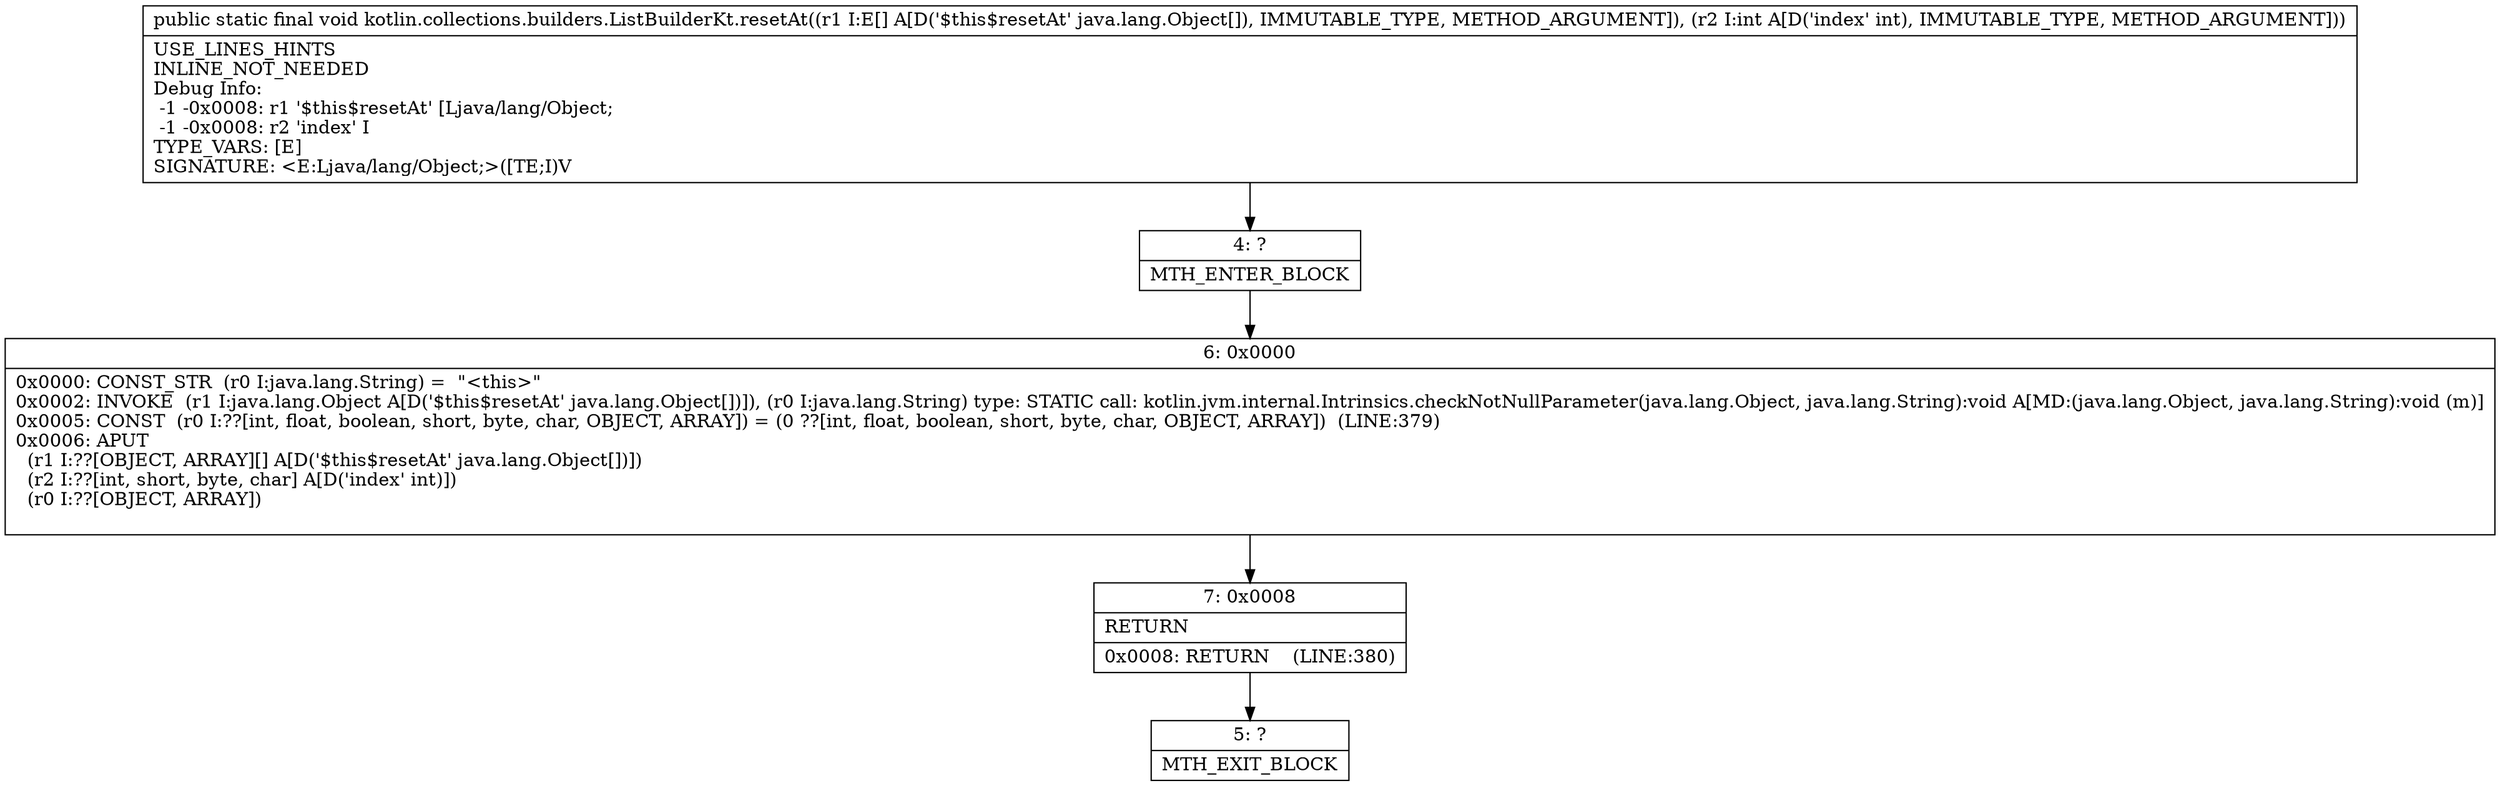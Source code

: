 digraph "CFG forkotlin.collections.builders.ListBuilderKt.resetAt([Ljava\/lang\/Object;I)V" {
Node_4 [shape=record,label="{4\:\ ?|MTH_ENTER_BLOCK\l}"];
Node_6 [shape=record,label="{6\:\ 0x0000|0x0000: CONST_STR  (r0 I:java.lang.String) =  \"\<this\>\" \l0x0002: INVOKE  (r1 I:java.lang.Object A[D('$this$resetAt' java.lang.Object[])]), (r0 I:java.lang.String) type: STATIC call: kotlin.jvm.internal.Intrinsics.checkNotNullParameter(java.lang.Object, java.lang.String):void A[MD:(java.lang.Object, java.lang.String):void (m)]\l0x0005: CONST  (r0 I:??[int, float, boolean, short, byte, char, OBJECT, ARRAY]) = (0 ??[int, float, boolean, short, byte, char, OBJECT, ARRAY])  (LINE:379)\l0x0006: APUT  \l  (r1 I:??[OBJECT, ARRAY][] A[D('$this$resetAt' java.lang.Object[])])\l  (r2 I:??[int, short, byte, char] A[D('index' int)])\l  (r0 I:??[OBJECT, ARRAY])\l \l}"];
Node_7 [shape=record,label="{7\:\ 0x0008|RETURN\l|0x0008: RETURN    (LINE:380)\l}"];
Node_5 [shape=record,label="{5\:\ ?|MTH_EXIT_BLOCK\l}"];
MethodNode[shape=record,label="{public static final void kotlin.collections.builders.ListBuilderKt.resetAt((r1 I:E[] A[D('$this$resetAt' java.lang.Object[]), IMMUTABLE_TYPE, METHOD_ARGUMENT]), (r2 I:int A[D('index' int), IMMUTABLE_TYPE, METHOD_ARGUMENT]))  | USE_LINES_HINTS\lINLINE_NOT_NEEDED\lDebug Info:\l  \-1 \-0x0008: r1 '$this$resetAt' [Ljava\/lang\/Object;\l  \-1 \-0x0008: r2 'index' I\lTYPE_VARS: [E]\lSIGNATURE: \<E:Ljava\/lang\/Object;\>([TE;I)V\l}"];
MethodNode -> Node_4;Node_4 -> Node_6;
Node_6 -> Node_7;
Node_7 -> Node_5;
}

